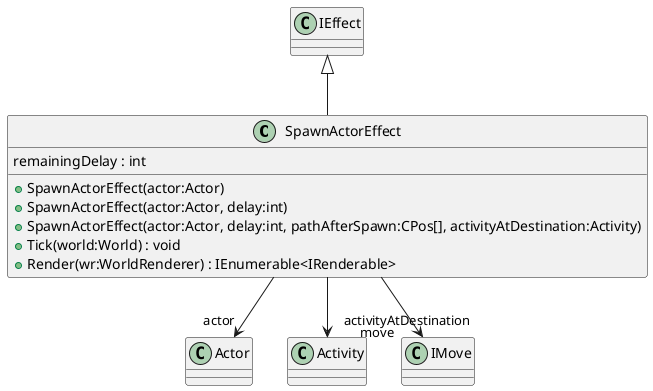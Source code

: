 @startuml
class SpawnActorEffect {
    remainingDelay : int
    + SpawnActorEffect(actor:Actor)
    + SpawnActorEffect(actor:Actor, delay:int)
    + SpawnActorEffect(actor:Actor, delay:int, pathAfterSpawn:CPos[], activityAtDestination:Activity)
    + Tick(world:World) : void
    + Render(wr:WorldRenderer) : IEnumerable<IRenderable>
}
IEffect <|-- SpawnActorEffect
SpawnActorEffect --> "actor" Actor
SpawnActorEffect --> "activityAtDestination" Activity
SpawnActorEffect --> "move" IMove
@enduml
